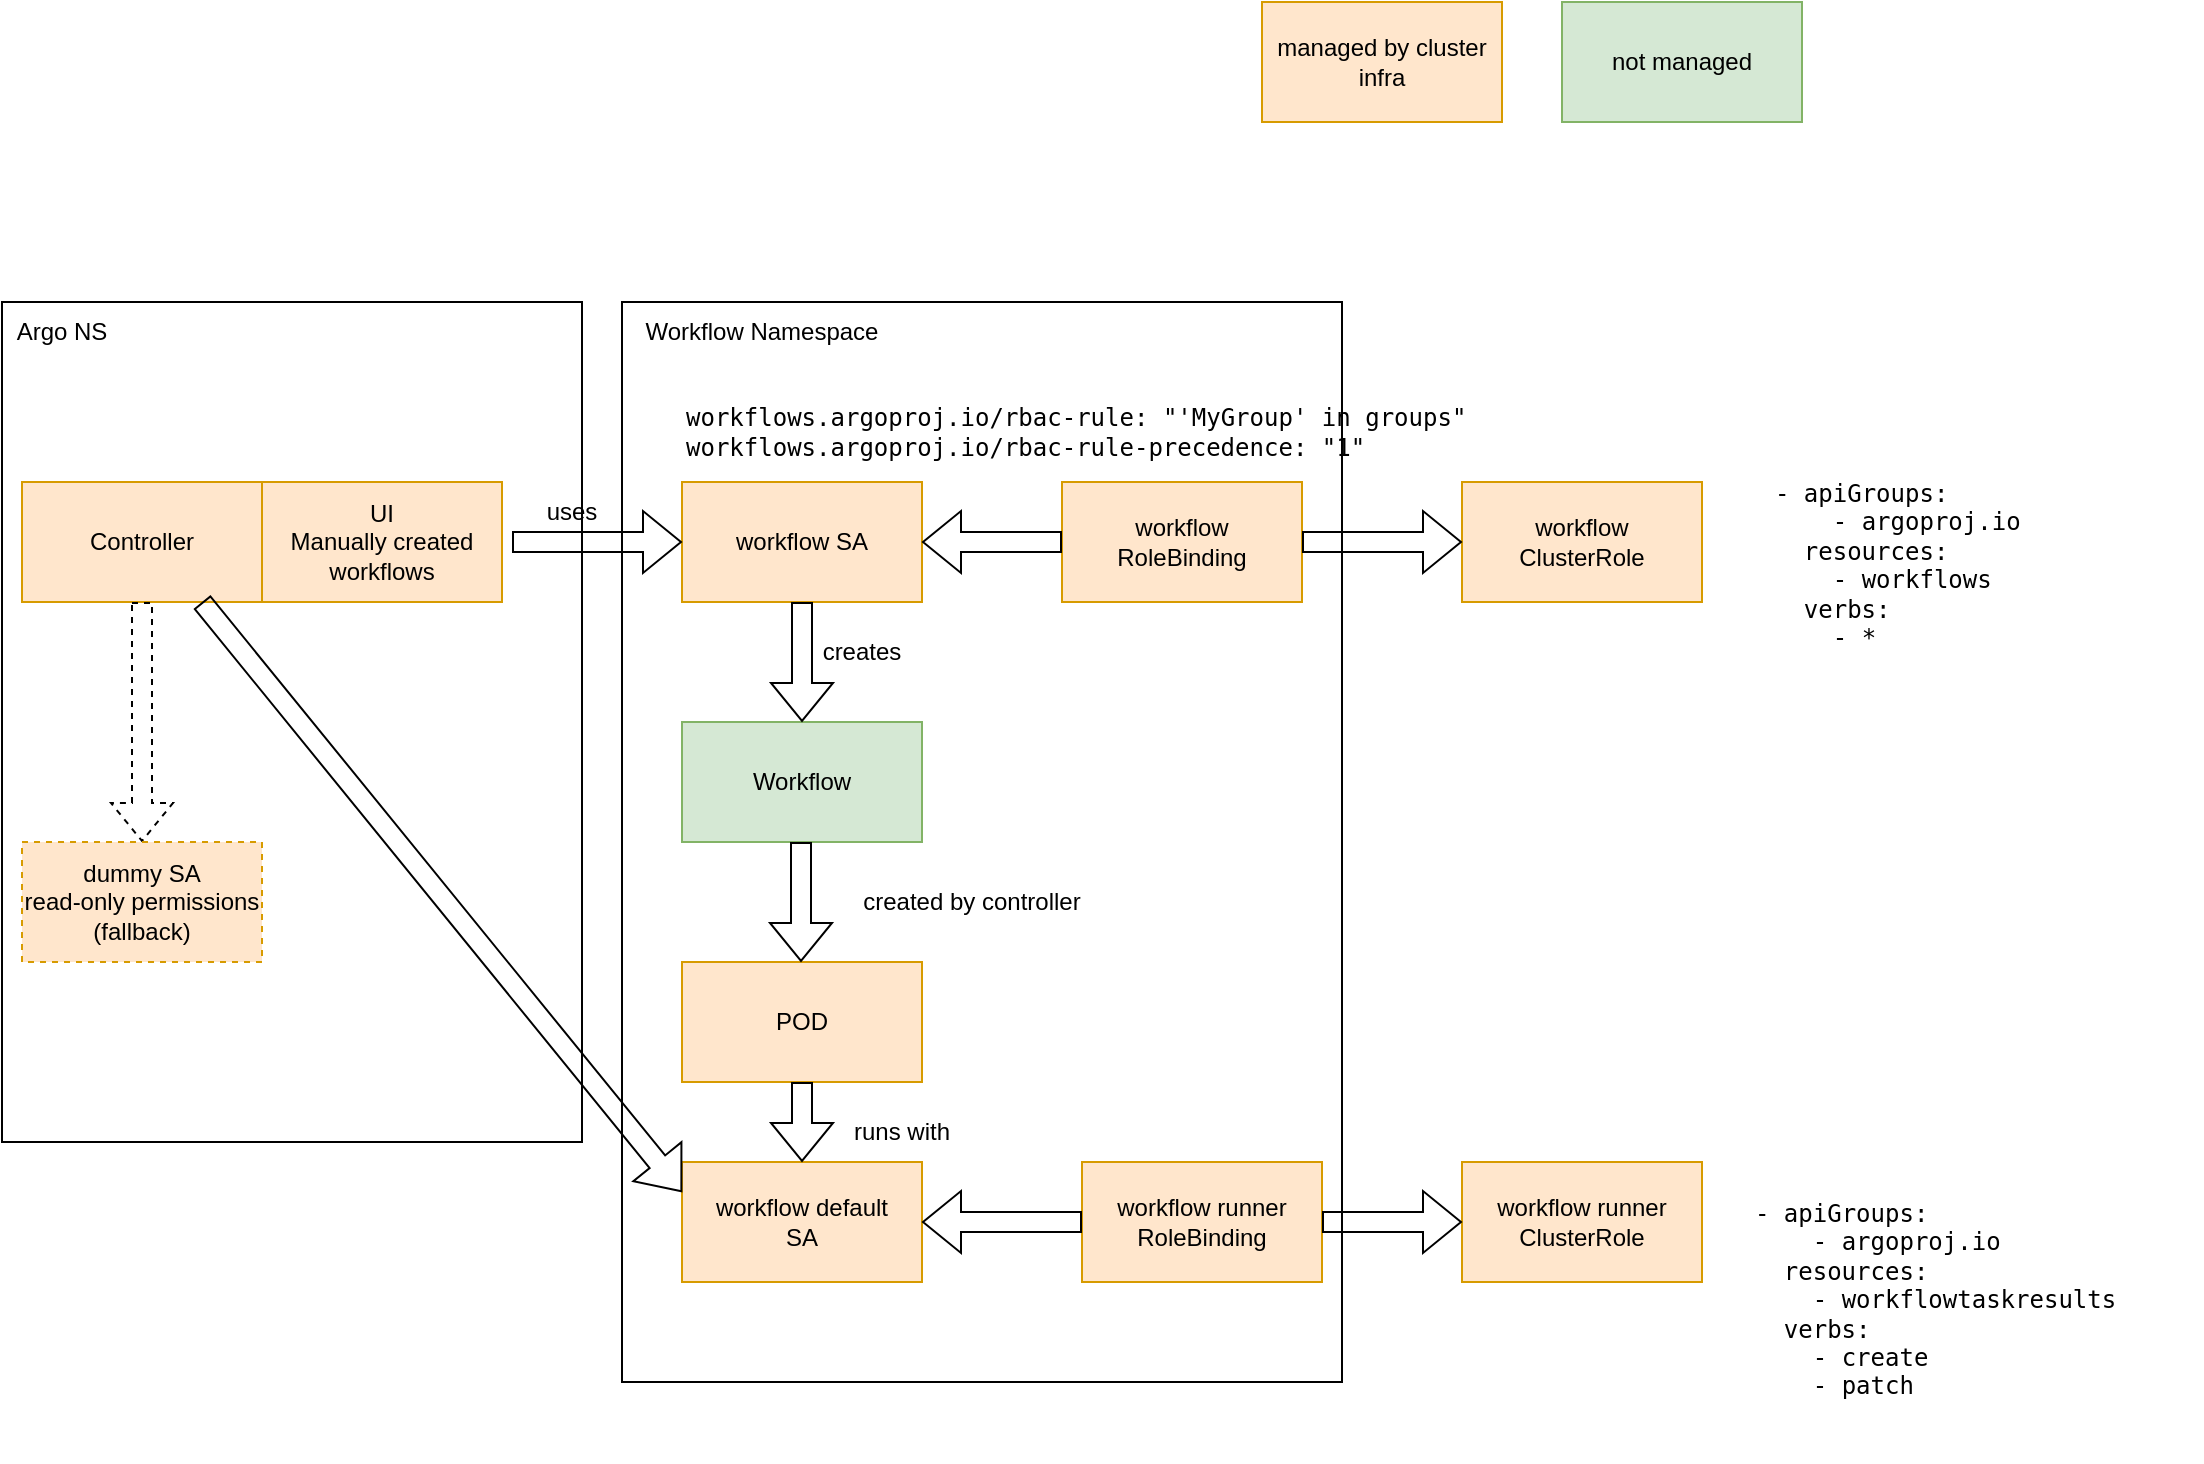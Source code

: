 <mxfile version="20.5.1" type="device"><diagram id="t1XrJpTIq4xEMY_35uIr" name="Page-1"><mxGraphModel dx="1240" dy="1690" grid="1" gridSize="10" guides="1" tooltips="1" connect="1" arrows="1" fold="1" page="1" pageScale="1" pageWidth="850" pageHeight="1100" math="0" shadow="0"><root><mxCell id="0"/><mxCell id="1" parent="0"/><mxCell id="bMoTRG63lZ77dqegDY_w-5" value="" style="rounded=0;whiteSpace=wrap;html=1;" vertex="1" parent="1"><mxGeometry x="140" y="90" width="290" height="420" as="geometry"/></mxCell><mxCell id="bMoTRG63lZ77dqegDY_w-2" value="" style="rounded=0;whiteSpace=wrap;html=1;" vertex="1" parent="1"><mxGeometry x="450" y="90" width="360" height="540" as="geometry"/></mxCell><mxCell id="bMoTRG63lZ77dqegDY_w-3" value="Argo NS" style="text;html=1;strokeColor=none;fillColor=none;align=center;verticalAlign=middle;whiteSpace=wrap;rounded=0;" vertex="1" parent="1"><mxGeometry x="140" y="90" width="60" height="30" as="geometry"/></mxCell><mxCell id="bMoTRG63lZ77dqegDY_w-4" value="Workflow Namespace" style="text;html=1;strokeColor=none;fillColor=none;align=center;verticalAlign=middle;whiteSpace=wrap;rounded=0;" vertex="1" parent="1"><mxGeometry x="460" y="90" width="120" height="30" as="geometry"/></mxCell><mxCell id="bMoTRG63lZ77dqegDY_w-8" value="&lt;div&gt;workflow SA&lt;/div&gt;" style="rounded=0;whiteSpace=wrap;html=1;fillColor=#ffe6cc;strokeColor=#d79b00;" vertex="1" parent="1"><mxGeometry x="480" y="180" width="120" height="60" as="geometry"/></mxCell><mxCell id="bMoTRG63lZ77dqegDY_w-9" value="&lt;pre id=&quot;__code_5&quot;&gt;&lt;code data-focus-visible-added=&quot;&quot; class=&quot;focus-visible&quot; tabindex=&quot;0&quot;&gt;&lt;span class=&quot;nt&quot;&gt;workflows.argoproj.io/rbac-rule&lt;/span&gt;&lt;span class=&quot;p&quot;&gt;:&lt;/span&gt;&lt;span class=&quot;w&quot;&gt; &lt;/span&gt;&lt;span class=&quot;s&quot;&gt;&quot;'MyGroup'&lt;/span&gt;&lt;span class=&quot;nv&quot;&gt; &lt;/span&gt;&lt;span class=&quot;s&quot;&gt;in&lt;/span&gt;&lt;span class=&quot;nv&quot;&gt; &lt;/span&gt;&lt;span class=&quot;s&quot;&gt;groups&quot;&lt;br&gt;&lt;/span&gt;&lt;/code&gt;&lt;code data-focus-visible-added=&quot;&quot; class=&quot;focus-visible&quot; tabindex=&quot;0&quot;&gt;&lt;span class=&quot;nt&quot;&gt;workflows.argoproj.io/rbac-rule-precedence&lt;/span&gt;&lt;span class=&quot;p&quot;&gt;:&lt;/span&gt;&lt;span class=&quot;w&quot;&gt; &lt;/span&gt;&lt;span class=&quot;s&quot;&gt;&quot;1&quot;&lt;/span&gt;&lt;span class=&quot;w&quot;&gt;&lt;/span&gt;&lt;/code&gt;&lt;/pre&gt;" style="text;html=1;strokeColor=none;fillColor=none;align=left;verticalAlign=middle;whiteSpace=wrap;rounded=0;" vertex="1" parent="1"><mxGeometry x="480" y="140" width="560" height="30" as="geometry"/></mxCell><mxCell id="bMoTRG63lZ77dqegDY_w-10" value="&lt;div&gt;workflow &lt;br&gt;&lt;/div&gt;&lt;div&gt;ClusterRole&lt;/div&gt;" style="rounded=0;whiteSpace=wrap;html=1;fillColor=#ffe6cc;strokeColor=#d79b00;" vertex="1" parent="1"><mxGeometry x="870" y="180" width="120" height="60" as="geometry"/></mxCell><mxCell id="bMoTRG63lZ77dqegDY_w-11" value="&lt;pre id=&quot;__code_1&quot;&gt;&lt;code&gt;&lt;span class=&quot;w&quot;&gt;  &lt;/span&gt;&lt;span class=&quot;p p-Indicator&quot;&gt;-&lt;/span&gt;&lt;span class=&quot;w&quot;&gt; &lt;/span&gt;&lt;span class=&quot;nt&quot;&gt;apiGroups&lt;/span&gt;&lt;span class=&quot;p&quot;&gt;:&lt;/span&gt;&lt;span class=&quot;w&quot;&gt;&lt;/span&gt;&#xA;&lt;span class=&quot;w&quot;&gt;      &lt;/span&gt;&lt;span class=&quot;p p-Indicator&quot;&gt;-&lt;/span&gt;&lt;span class=&quot;w&quot;&gt; &lt;/span&gt;&lt;span class=&quot;l l-Scalar l-Scalar-Plain&quot;&gt;argoproj.io&lt;/span&gt;&lt;span class=&quot;w&quot;&gt;&lt;/span&gt;&#xA;&lt;span class=&quot;w&quot;&gt;    &lt;/span&gt;&lt;span class=&quot;nt&quot;&gt;resources&lt;/span&gt;&lt;span class=&quot;p&quot;&gt;:&lt;/span&gt;&lt;span class=&quot;w&quot;&gt;&lt;/span&gt;&#xA;&lt;span class=&quot;w&quot;&gt;      &lt;/span&gt;&lt;span class=&quot;p p-Indicator&quot;&gt;-&lt;/span&gt;&lt;span class=&quot;w&quot;&gt; &lt;/span&gt;&lt;span class=&quot;l l-Scalar l-Scalar-Plain&quot;&gt;workflowtaskresults&lt;/span&gt;&lt;span class=&quot;w&quot;&gt;&lt;/span&gt;&#xA;&lt;span class=&quot;w&quot;&gt;    &lt;/span&gt;&lt;span class=&quot;nt&quot;&gt;verbs&lt;/span&gt;&lt;span class=&quot;p&quot;&gt;:&lt;/span&gt;&lt;span class=&quot;w&quot;&gt;&lt;/span&gt;&#xA;&lt;span class=&quot;w&quot;&gt;      &lt;/span&gt;&lt;span class=&quot;p p-Indicator&quot;&gt;-&lt;/span&gt;&lt;span class=&quot;w&quot;&gt; &lt;/span&gt;&lt;span class=&quot;l l-Scalar l-Scalar-Plain&quot;&gt;create&lt;/span&gt;&lt;span class=&quot;w&quot;&gt;&lt;/span&gt;&#xA;&lt;span class=&quot;w&quot;&gt;      &lt;/span&gt;&lt;span class=&quot;p p-Indicator&quot;&gt;-&lt;/span&gt;&lt;span class=&quot;w&quot;&gt; &lt;/span&gt;&lt;span class=&quot;l l-Scalar l-Scalar-Plain&quot;&gt;patch&lt;/span&gt;&lt;span class=&quot;w&quot;&gt;&lt;/span&gt;&lt;/code&gt;&lt;/pre&gt;" style="text;whiteSpace=wrap;html=1;" vertex="1" parent="1"><mxGeometry x="1000" y="520" width="230" height="150" as="geometry"/></mxCell><mxCell id="bMoTRG63lZ77dqegDY_w-12" value="&lt;div&gt;workflow&lt;/div&gt;&lt;div&gt;RoleBinding&lt;br&gt;&lt;/div&gt;" style="rounded=0;whiteSpace=wrap;html=1;fillColor=#ffe6cc;strokeColor=#d79b00;" vertex="1" parent="1"><mxGeometry x="670" y="180" width="120" height="60" as="geometry"/></mxCell><mxCell id="bMoTRG63lZ77dqegDY_w-13" value="" style="shape=flexArrow;endArrow=classic;html=1;rounded=0;entryX=0;entryY=0.5;entryDx=0;entryDy=0;exitX=1;exitY=0.5;exitDx=0;exitDy=0;" edge="1" parent="1" source="bMoTRG63lZ77dqegDY_w-12" target="bMoTRG63lZ77dqegDY_w-10"><mxGeometry width="50" height="50" relative="1" as="geometry"><mxPoint x="750" y="340" as="sourcePoint"/><mxPoint x="800" y="290" as="targetPoint"/></mxGeometry></mxCell><mxCell id="bMoTRG63lZ77dqegDY_w-14" value="" style="shape=flexArrow;endArrow=classic;html=1;rounded=0;entryX=1;entryY=0.5;entryDx=0;entryDy=0;" edge="1" parent="1" source="bMoTRG63lZ77dqegDY_w-12" target="bMoTRG63lZ77dqegDY_w-8"><mxGeometry width="50" height="50" relative="1" as="geometry"><mxPoint x="800" y="220" as="sourcePoint"/><mxPoint x="670" y="210" as="targetPoint"/></mxGeometry></mxCell><mxCell id="bMoTRG63lZ77dqegDY_w-15" value="&lt;div&gt;workflow default&lt;/div&gt;&lt;div&gt;SA&lt;/div&gt;" style="rounded=0;whiteSpace=wrap;html=1;fillColor=#ffe6cc;strokeColor=#d79b00;" vertex="1" parent="1"><mxGeometry x="480" y="520" width="120" height="60" as="geometry"/></mxCell><mxCell id="bMoTRG63lZ77dqegDY_w-16" value="&lt;div&gt;workflow runner&lt;br&gt;&lt;/div&gt;&lt;div&gt;ClusterRole&lt;/div&gt;" style="rounded=0;whiteSpace=wrap;html=1;fillColor=#ffe6cc;strokeColor=#d79b00;" vertex="1" parent="1"><mxGeometry x="870" y="520" width="120" height="60" as="geometry"/></mxCell><mxCell id="bMoTRG63lZ77dqegDY_w-17" value="&lt;div&gt;workflow runner&lt;br&gt;&lt;/div&gt;&lt;div&gt;RoleBinding&lt;br&gt;&lt;/div&gt;" style="rounded=0;whiteSpace=wrap;html=1;fillColor=#ffe6cc;strokeColor=#d79b00;" vertex="1" parent="1"><mxGeometry x="680" y="520" width="120" height="60" as="geometry"/></mxCell><mxCell id="bMoTRG63lZ77dqegDY_w-18" value="" style="shape=flexArrow;endArrow=classic;html=1;rounded=0;entryX=1;entryY=0.5;entryDx=0;entryDy=0;" edge="1" parent="1" target="bMoTRG63lZ77dqegDY_w-15"><mxGeometry width="50" height="50" relative="1" as="geometry"><mxPoint x="680" y="550" as="sourcePoint"/><mxPoint x="690" y="400" as="targetPoint"/></mxGeometry></mxCell><mxCell id="bMoTRG63lZ77dqegDY_w-19" value="" style="shape=flexArrow;endArrow=classic;html=1;rounded=0;entryX=0;entryY=0.5;entryDx=0;entryDy=0;exitX=1;exitY=0.5;exitDx=0;exitDy=0;" edge="1" parent="1" source="bMoTRG63lZ77dqegDY_w-17" target="bMoTRG63lZ77dqegDY_w-16"><mxGeometry width="50" height="50" relative="1" as="geometry"><mxPoint x="810" y="400" as="sourcePoint"/><mxPoint x="870" y="400" as="targetPoint"/></mxGeometry></mxCell><mxCell id="bMoTRG63lZ77dqegDY_w-20" value="Controller" style="rounded=0;whiteSpace=wrap;html=1;fillColor=#ffe6cc;strokeColor=#d79b00;" vertex="1" parent="1"><mxGeometry x="150" y="180" width="120" height="60" as="geometry"/></mxCell><mxCell id="bMoTRG63lZ77dqegDY_w-21" value="" style="shape=flexArrow;endArrow=classic;html=1;rounded=0;exitX=0.75;exitY=1;exitDx=0;exitDy=0;entryX=0;entryY=0.25;entryDx=0;entryDy=0;" edge="1" parent="1" source="bMoTRG63lZ77dqegDY_w-20" target="bMoTRG63lZ77dqegDY_w-15"><mxGeometry width="50" height="50" relative="1" as="geometry"><mxPoint x="610" y="380" as="sourcePoint"/><mxPoint x="680" y="380" as="targetPoint"/></mxGeometry></mxCell><mxCell id="bMoTRG63lZ77dqegDY_w-22" value="" style="shape=flexArrow;endArrow=classic;html=1;rounded=0;exitX=0;exitY=1;exitDx=0;exitDy=0;entryX=0;entryY=0.5;entryDx=0;entryDy=0;" edge="1" parent="1" source="bMoTRG63lZ77dqegDY_w-34" target="bMoTRG63lZ77dqegDY_w-8"><mxGeometry width="50" height="50" relative="1" as="geometry"><mxPoint x="290" y="260" as="sourcePoint"/><mxPoint x="490" y="380" as="targetPoint"/></mxGeometry></mxCell><mxCell id="bMoTRG63lZ77dqegDY_w-23" value="" style="shape=flexArrow;endArrow=classic;html=1;rounded=0;exitX=0.5;exitY=1;exitDx=0;exitDy=0;entryX=0.5;entryY=0;entryDx=0;entryDy=0;dashed=1;" edge="1" parent="1" source="bMoTRG63lZ77dqegDY_w-20" target="bMoTRG63lZ77dqegDY_w-24"><mxGeometry width="50" height="50" relative="1" as="geometry"><mxPoint x="290" y="220" as="sourcePoint"/><mxPoint x="490" y="220" as="targetPoint"/></mxGeometry></mxCell><mxCell id="bMoTRG63lZ77dqegDY_w-24" value="&lt;div&gt;dummy SA&lt;/div&gt;&lt;div&gt;read-only permissions (fallback)&lt;br&gt;&lt;/div&gt;" style="rounded=0;whiteSpace=wrap;html=1;dashed=1;fillColor=#ffe6cc;strokeColor=#d79b00;" vertex="1" parent="1"><mxGeometry x="150" y="360" width="120" height="60" as="geometry"/></mxCell><mxCell id="bMoTRG63lZ77dqegDY_w-25" value="POD" style="rounded=0;whiteSpace=wrap;html=1;fillColor=#ffe6cc;strokeColor=#d79b00;" vertex="1" parent="1"><mxGeometry x="480" y="420" width="120" height="60" as="geometry"/></mxCell><mxCell id="bMoTRG63lZ77dqegDY_w-26" value="Workflow" style="rounded=0;whiteSpace=wrap;html=1;fillColor=#d5e8d4;strokeColor=#82b366;" vertex="1" parent="1"><mxGeometry x="480" y="300" width="120" height="60" as="geometry"/></mxCell><mxCell id="bMoTRG63lZ77dqegDY_w-27" value="" style="shape=flexArrow;endArrow=classic;html=1;rounded=0;exitX=0.5;exitY=1;exitDx=0;exitDy=0;entryX=0.5;entryY=0;entryDx=0;entryDy=0;" edge="1" parent="1" source="bMoTRG63lZ77dqegDY_w-8" target="bMoTRG63lZ77dqegDY_w-26"><mxGeometry width="50" height="50" relative="1" as="geometry"><mxPoint x="290" y="220" as="sourcePoint"/><mxPoint x="490" y="220" as="targetPoint"/></mxGeometry></mxCell><mxCell id="bMoTRG63lZ77dqegDY_w-28" value="" style="shape=flexArrow;endArrow=classic;html=1;rounded=0;exitX=0.5;exitY=1;exitDx=0;exitDy=0;entryX=0.5;entryY=0;entryDx=0;entryDy=0;" edge="1" parent="1"><mxGeometry width="50" height="50" relative="1" as="geometry"><mxPoint x="539.5" y="360" as="sourcePoint"/><mxPoint x="539.5" y="420" as="targetPoint"/></mxGeometry></mxCell><mxCell id="bMoTRG63lZ77dqegDY_w-29" value="" style="shape=flexArrow;endArrow=classic;html=1;rounded=0;exitX=0.5;exitY=1;exitDx=0;exitDy=0;entryX=0.5;entryY=0;entryDx=0;entryDy=0;" edge="1" parent="1" source="bMoTRG63lZ77dqegDY_w-25" target="bMoTRG63lZ77dqegDY_w-15"><mxGeometry width="50" height="50" relative="1" as="geometry"><mxPoint x="549.5" y="370" as="sourcePoint"/><mxPoint x="549.5" y="430" as="targetPoint"/></mxGeometry></mxCell><mxCell id="bMoTRG63lZ77dqegDY_w-31" value="creates" style="text;html=1;strokeColor=none;fillColor=none;align=center;verticalAlign=middle;whiteSpace=wrap;rounded=0;dashed=1;" vertex="1" parent="1"><mxGeometry x="540" y="250" width="60" height="30" as="geometry"/></mxCell><mxCell id="bMoTRG63lZ77dqegDY_w-32" value="created by controller" style="text;html=1;strokeColor=none;fillColor=none;align=center;verticalAlign=middle;whiteSpace=wrap;rounded=0;dashed=1;" vertex="1" parent="1"><mxGeometry x="550" y="375" width="150" height="30" as="geometry"/></mxCell><mxCell id="bMoTRG63lZ77dqegDY_w-33" value="runs with" style="text;html=1;strokeColor=none;fillColor=none;align=center;verticalAlign=middle;whiteSpace=wrap;rounded=0;dashed=1;" vertex="1" parent="1"><mxGeometry x="560" y="490" width="60" height="30" as="geometry"/></mxCell><mxCell id="bMoTRG63lZ77dqegDY_w-34" value="uses" style="text;html=1;strokeColor=none;fillColor=none;align=center;verticalAlign=middle;whiteSpace=wrap;rounded=0;dashed=1;" vertex="1" parent="1"><mxGeometry x="395" y="180" width="60" height="30" as="geometry"/></mxCell><mxCell id="bMoTRG63lZ77dqegDY_w-35" value="&lt;div&gt;UI&lt;/div&gt;Manually created workflows" style="rounded=0;whiteSpace=wrap;html=1;fillColor=#ffe6cc;strokeColor=#d79b00;" vertex="1" parent="1"><mxGeometry x="270" y="180" width="120" height="60" as="geometry"/></mxCell><mxCell id="bMoTRG63lZ77dqegDY_w-36" value="managed by cluster infra" style="rounded=0;whiteSpace=wrap;html=1;fillColor=#ffe6cc;strokeColor=#d79b00;" vertex="1" parent="1"><mxGeometry x="770" y="-60" width="120" height="60" as="geometry"/></mxCell><mxCell id="bMoTRG63lZ77dqegDY_w-37" value="not managed" style="rounded=0;whiteSpace=wrap;html=1;fillColor=#d5e8d4;strokeColor=#82b366;" vertex="1" parent="1"><mxGeometry x="920" y="-60" width="120" height="60" as="geometry"/></mxCell><mxCell id="bMoTRG63lZ77dqegDY_w-43" value="&lt;pre id=&quot;__code_1&quot;&gt;&lt;code&gt;&lt;span class=&quot;w&quot;&gt;  &lt;/span&gt;&lt;span class=&quot;p p-Indicator&quot;&gt;-&lt;/span&gt;&lt;span class=&quot;w&quot;&gt; &lt;/span&gt;&lt;span class=&quot;nt&quot;&gt;apiGroups&lt;/span&gt;&lt;span class=&quot;p&quot;&gt;:&lt;/span&gt;&lt;span class=&quot;w&quot;&gt;&lt;/span&gt;&lt;br&gt;&lt;span class=&quot;w&quot;&gt;      &lt;/span&gt;&lt;span class=&quot;p p-Indicator&quot;&gt;-&lt;/span&gt;&lt;span class=&quot;w&quot;&gt; &lt;/span&gt;&lt;span class=&quot;l l-Scalar l-Scalar-Plain&quot;&gt;argoproj.io&lt;/span&gt;&lt;span class=&quot;w&quot;&gt;&lt;/span&gt;&lt;br&gt;&lt;span class=&quot;w&quot;&gt;    &lt;/span&gt;&lt;span class=&quot;nt&quot;&gt;resources&lt;/span&gt;&lt;span class=&quot;p&quot;&gt;:&lt;/span&gt;&lt;span class=&quot;w&quot;&gt;&lt;/span&gt;&lt;br&gt;&lt;span class=&quot;w&quot;&gt;      &lt;/span&gt;&lt;span class=&quot;p p-Indicator&quot;&gt;-&lt;/span&gt;&lt;span class=&quot;w&quot;&gt; workflows&lt;/span&gt;&lt;br&gt;&lt;span class=&quot;w&quot;&gt;    &lt;/span&gt;&lt;span class=&quot;nt&quot;&gt;verbs&lt;/span&gt;&lt;span class=&quot;p&quot;&gt;:&lt;/span&gt;&lt;span class=&quot;w&quot;&gt;&lt;/span&gt;&lt;br&gt;&lt;span class=&quot;w&quot;&gt;      &lt;/span&gt;&lt;span class=&quot;p p-Indicator&quot;&gt;-&lt;/span&gt;&lt;span class=&quot;w&quot;&gt; *&lt;/span&gt;&lt;span class=&quot;w&quot;&gt;&lt;br&gt;&lt;/span&gt;&lt;span class=&quot;w&quot;&gt;&lt;/span&gt;&lt;/code&gt;&lt;/pre&gt;" style="text;whiteSpace=wrap;html=1;" vertex="1" parent="1"><mxGeometry x="1010" y="160" width="230" height="150" as="geometry"/></mxCell></root></mxGraphModel></diagram></mxfile>